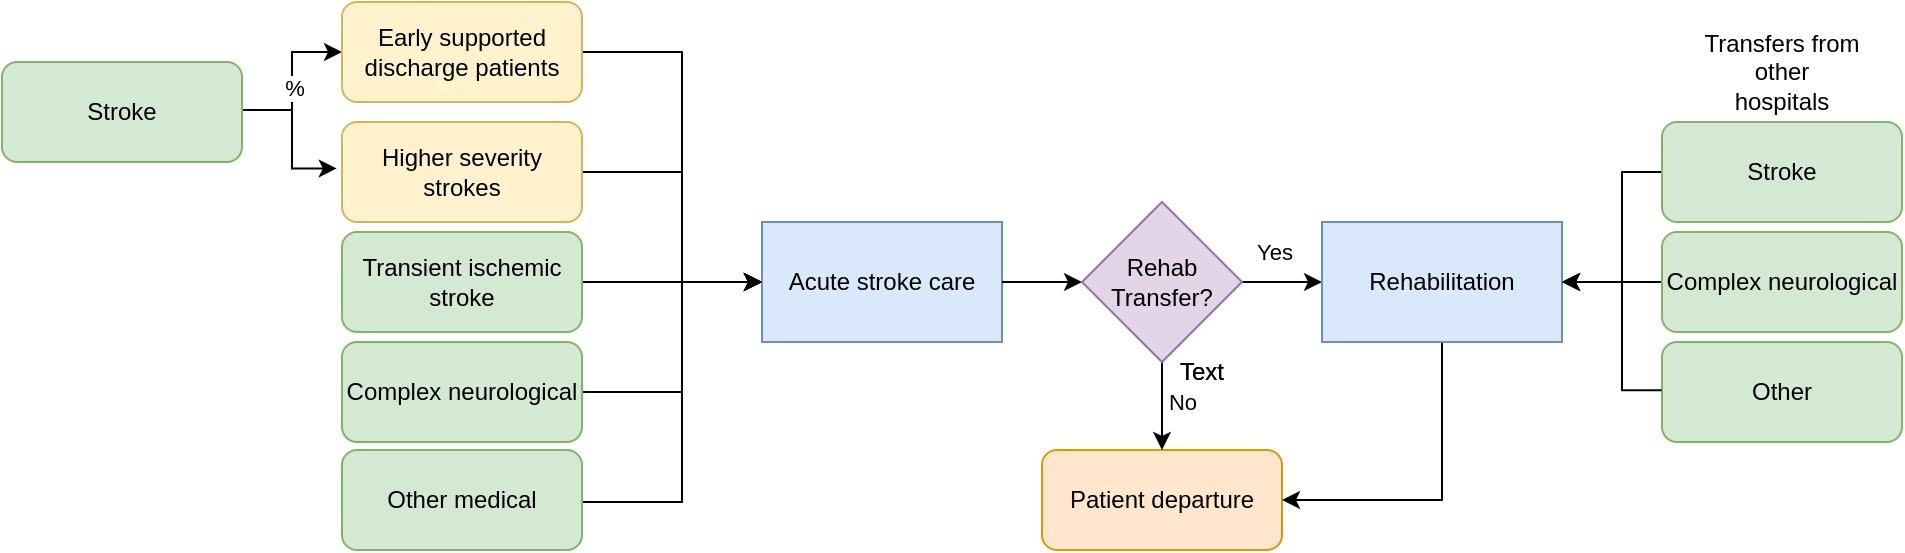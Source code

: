 <mxfile version="24.6.3" type="device">
  <diagram name="Page-1" id="Njw87FlMFdm7iUNFClxv">
    <mxGraphModel dx="2903" dy="988" grid="1" gridSize="10" guides="1" tooltips="1" connect="1" arrows="1" fold="1" page="1" pageScale="1" pageWidth="1169" pageHeight="827" math="0" shadow="0">
      <root>
        <mxCell id="0" />
        <mxCell id="1" parent="0" />
        <mxCell id="hQQiR-GDtQhvJwQciWjE-50" style="edgeStyle=orthogonalEdgeStyle;rounded=0;orthogonalLoop=1;jettySize=auto;html=1;exitX=1;exitY=0.479;exitDx=0;exitDy=0;exitPerimeter=0;" edge="1" parent="1" source="hQQiR-GDtQhvJwQciWjE-2" target="hQQiR-GDtQhvJwQciWjE-47">
          <mxGeometry relative="1" as="geometry">
            <mxPoint x="-1000" y="250" as="sourcePoint" />
          </mxGeometry>
        </mxCell>
        <mxCell id="hQQiR-GDtQhvJwQciWjE-59" value="%" style="edgeLabel;html=1;align=center;verticalAlign=middle;resizable=0;points=[];" vertex="1" connectable="0" parent="hQQiR-GDtQhvJwQciWjE-50">
          <mxGeometry x="-0.093" y="-1" relative="1" as="geometry">
            <mxPoint as="offset" />
          </mxGeometry>
        </mxCell>
        <mxCell id="hQQiR-GDtQhvJwQciWjE-2" value="Stroke" style="rounded=1;whiteSpace=wrap;html=1;fillColor=#d5e8d4;strokeColor=#82b366;" vertex="1" parent="1">
          <mxGeometry x="-1110" y="170" width="120" height="50" as="geometry" />
        </mxCell>
        <mxCell id="hQQiR-GDtQhvJwQciWjE-3" style="edgeStyle=orthogonalEdgeStyle;rounded=0;orthogonalLoop=1;jettySize=auto;html=1;exitX=1;exitY=0.5;exitDx=0;exitDy=0;entryX=0;entryY=0.5;entryDx=0;entryDy=0;" edge="1" parent="1" source="hQQiR-GDtQhvJwQciWjE-4" target="hQQiR-GDtQhvJwQciWjE-13">
          <mxGeometry relative="1" as="geometry">
            <mxPoint x="-720" y="315" as="targetPoint" />
            <Array as="points">
              <mxPoint x="-820" y="280" />
            </Array>
          </mxGeometry>
        </mxCell>
        <mxCell id="hQQiR-GDtQhvJwQciWjE-4" value="Transient ischemic stroke" style="rounded=1;whiteSpace=wrap;html=1;fillColor=#d5e8d4;strokeColor=#82b366;" vertex="1" parent="1">
          <mxGeometry x="-940" y="255" width="120" height="50" as="geometry" />
        </mxCell>
        <mxCell id="hQQiR-GDtQhvJwQciWjE-5" style="edgeStyle=orthogonalEdgeStyle;rounded=0;orthogonalLoop=1;jettySize=auto;html=1;exitX=1;exitY=0.5;exitDx=0;exitDy=0;entryX=0;entryY=0.5;entryDx=0;entryDy=0;" edge="1" parent="1" source="hQQiR-GDtQhvJwQciWjE-6" target="hQQiR-GDtQhvJwQciWjE-13">
          <mxGeometry relative="1" as="geometry">
            <mxPoint x="-720" y="315" as="targetPoint" />
            <Array as="points">
              <mxPoint x="-770" y="335" />
              <mxPoint x="-770" y="280" />
            </Array>
          </mxGeometry>
        </mxCell>
        <mxCell id="hQQiR-GDtQhvJwQciWjE-6" value="Complex neurological" style="rounded=1;whiteSpace=wrap;html=1;fillColor=#d5e8d4;strokeColor=#82b366;" vertex="1" parent="1">
          <mxGeometry x="-940" y="310" width="120" height="50" as="geometry" />
        </mxCell>
        <mxCell id="hQQiR-GDtQhvJwQciWjE-7" style="edgeStyle=orthogonalEdgeStyle;rounded=0;orthogonalLoop=1;jettySize=auto;html=1;exitX=1;exitY=0.5;exitDx=0;exitDy=0;entryX=0;entryY=0.5;entryDx=0;entryDy=0;" edge="1" parent="1" source="hQQiR-GDtQhvJwQciWjE-8" target="hQQiR-GDtQhvJwQciWjE-13">
          <mxGeometry relative="1" as="geometry">
            <mxPoint x="-720" y="315" as="targetPoint" />
            <Array as="points">
              <mxPoint x="-820" y="390" />
              <mxPoint x="-770" y="390" />
              <mxPoint x="-770" y="280" />
            </Array>
          </mxGeometry>
        </mxCell>
        <mxCell id="hQQiR-GDtQhvJwQciWjE-8" value="Other medical" style="rounded=1;whiteSpace=wrap;html=1;fillColor=#d5e8d4;strokeColor=#82b366;" vertex="1" parent="1">
          <mxGeometry x="-940" y="364" width="120" height="50" as="geometry" />
        </mxCell>
        <mxCell id="hQQiR-GDtQhvJwQciWjE-13" value="Acute stroke care" style="rounded=0;whiteSpace=wrap;html=1;fillColor=#dae8fc;strokeColor=#6c8ebf;" vertex="1" parent="1">
          <mxGeometry x="-730" y="250" width="120" height="60" as="geometry" />
        </mxCell>
        <mxCell id="hQQiR-GDtQhvJwQciWjE-17" style="edgeStyle=orthogonalEdgeStyle;rounded=0;orthogonalLoop=1;jettySize=auto;html=1;exitX=1;exitY=0.5;exitDx=0;exitDy=0;entryX=0;entryY=0.5;entryDx=0;entryDy=0;" edge="1" parent="1" source="hQQiR-GDtQhvJwQciWjE-13" target="hQQiR-GDtQhvJwQciWjE-35">
          <mxGeometry relative="1" as="geometry">
            <mxPoint x="-580" y="410" as="targetPoint" />
          </mxGeometry>
        </mxCell>
        <mxCell id="hQQiR-GDtQhvJwQciWjE-18" value="&lt;div&gt;Patient departure&lt;br&gt;&lt;/div&gt;" style="rounded=1;whiteSpace=wrap;html=1;fillColor=#ffe6cc;strokeColor=#d79b00;" vertex="1" parent="1">
          <mxGeometry x="-590" y="364" width="120" height="50" as="geometry" />
        </mxCell>
        <mxCell id="hQQiR-GDtQhvJwQciWjE-33" style="edgeStyle=orthogonalEdgeStyle;rounded=0;orthogonalLoop=1;jettySize=auto;html=1;exitX=1;exitY=0.5;exitDx=0;exitDy=0;entryX=0;entryY=0.5;entryDx=0;entryDy=0;" edge="1" parent="1" source="hQQiR-GDtQhvJwQciWjE-35" target="hQQiR-GDtQhvJwQciWjE-38">
          <mxGeometry relative="1" as="geometry">
            <mxPoint x="-460" y="505.13" as="targetPoint" />
          </mxGeometry>
        </mxCell>
        <mxCell id="hQQiR-GDtQhvJwQciWjE-34" value="Yes" style="edgeLabel;html=1;align=center;verticalAlign=middle;resizable=0;points=[];" vertex="1" connectable="0" parent="hQQiR-GDtQhvJwQciWjE-33">
          <mxGeometry x="-0.232" y="1" relative="1" as="geometry">
            <mxPoint y="-14" as="offset" />
          </mxGeometry>
        </mxCell>
        <mxCell id="hQQiR-GDtQhvJwQciWjE-52" style="edgeStyle=orthogonalEdgeStyle;rounded=0;orthogonalLoop=1;jettySize=auto;html=1;exitX=0.5;exitY=1;exitDx=0;exitDy=0;entryX=0.5;entryY=0;entryDx=0;entryDy=0;" edge="1" parent="1" source="hQQiR-GDtQhvJwQciWjE-35" target="hQQiR-GDtQhvJwQciWjE-18">
          <mxGeometry relative="1" as="geometry" />
        </mxCell>
        <mxCell id="hQQiR-GDtQhvJwQciWjE-58" value="No" style="edgeLabel;html=1;align=center;verticalAlign=middle;resizable=0;points=[];" vertex="1" connectable="0" parent="hQQiR-GDtQhvJwQciWjE-52">
          <mxGeometry x="-0.121" y="1" relative="1" as="geometry">
            <mxPoint x="9" as="offset" />
          </mxGeometry>
        </mxCell>
        <mxCell id="hQQiR-GDtQhvJwQciWjE-35" value="&lt;div&gt;Rehab&lt;br&gt;&lt;/div&gt;&lt;div&gt;Transfer?&lt;/div&gt;" style="rhombus;whiteSpace=wrap;html=1;fillColor=#e1d5e7;strokeColor=#9673a6;" vertex="1" parent="1">
          <mxGeometry x="-570" y="240" width="80" height="80" as="geometry" />
        </mxCell>
        <mxCell id="hQQiR-GDtQhvJwQciWjE-57" style="edgeStyle=orthogonalEdgeStyle;rounded=0;orthogonalLoop=1;jettySize=auto;html=1;exitX=0.5;exitY=1;exitDx=0;exitDy=0;entryX=1;entryY=0.5;entryDx=0;entryDy=0;" edge="1" parent="1" source="hQQiR-GDtQhvJwQciWjE-38" target="hQQiR-GDtQhvJwQciWjE-18">
          <mxGeometry relative="1" as="geometry" />
        </mxCell>
        <mxCell id="hQQiR-GDtQhvJwQciWjE-38" value="Rehabilitation" style="rounded=0;whiteSpace=wrap;html=1;fillColor=#dae8fc;strokeColor=#6c8ebf;" vertex="1" parent="1">
          <mxGeometry x="-450" y="250" width="120" height="60" as="geometry" />
        </mxCell>
        <mxCell id="hQQiR-GDtQhvJwQciWjE-53" style="edgeStyle=orthogonalEdgeStyle;rounded=0;orthogonalLoop=1;jettySize=auto;html=1;exitX=0;exitY=0.5;exitDx=0;exitDy=0;" edge="1" parent="1" source="hQQiR-GDtQhvJwQciWjE-43">
          <mxGeometry relative="1" as="geometry">
            <mxPoint x="-330" y="280" as="targetPoint" />
            <Array as="points">
              <mxPoint x="-280" y="225" />
              <mxPoint x="-300" y="225" />
              <mxPoint x="-300" y="280" />
            </Array>
          </mxGeometry>
        </mxCell>
        <mxCell id="hQQiR-GDtQhvJwQciWjE-43" value="Stroke" style="rounded=1;whiteSpace=wrap;html=1;fillColor=#d5e8d4;strokeColor=#82b366;" vertex="1" parent="1">
          <mxGeometry x="-280" y="200" width="120" height="50" as="geometry" />
        </mxCell>
        <mxCell id="hQQiR-GDtQhvJwQciWjE-54" style="edgeStyle=orthogonalEdgeStyle;rounded=0;orthogonalLoop=1;jettySize=auto;html=1;" edge="1" parent="1" source="hQQiR-GDtQhvJwQciWjE-45">
          <mxGeometry relative="1" as="geometry">
            <mxPoint x="-330" y="280" as="targetPoint" />
          </mxGeometry>
        </mxCell>
        <mxCell id="hQQiR-GDtQhvJwQciWjE-45" value="Complex neurological" style="rounded=1;whiteSpace=wrap;html=1;fillColor=#d5e8d4;strokeColor=#82b366;" vertex="1" parent="1">
          <mxGeometry x="-280" y="255" width="120" height="50" as="geometry" />
        </mxCell>
        <mxCell id="hQQiR-GDtQhvJwQciWjE-46" value="Other" style="rounded=1;whiteSpace=wrap;html=1;fillColor=#d5e8d4;strokeColor=#82b366;" vertex="1" parent="1">
          <mxGeometry x="-280" y="310" width="120" height="50" as="geometry" />
        </mxCell>
        <mxCell id="hQQiR-GDtQhvJwQciWjE-63" value="" style="edgeStyle=orthogonalEdgeStyle;rounded=0;orthogonalLoop=1;jettySize=auto;html=1;entryX=0;entryY=0.5;entryDx=0;entryDy=0;" edge="1" parent="1" source="hQQiR-GDtQhvJwQciWjE-47" target="hQQiR-GDtQhvJwQciWjE-13">
          <mxGeometry relative="1" as="geometry">
            <mxPoint x="-740.0" y="165.0" as="targetPoint" />
            <Array as="points">
              <mxPoint x="-770" y="165" />
              <mxPoint x="-770" y="280" />
            </Array>
          </mxGeometry>
        </mxCell>
        <mxCell id="hQQiR-GDtQhvJwQciWjE-47" value="Early supported discharge patients" style="rounded=1;whiteSpace=wrap;html=1;fillColor=#fff2cc;strokeColor=#d6b656;" vertex="1" parent="1">
          <mxGeometry x="-940" y="140" width="120" height="50" as="geometry" />
        </mxCell>
        <mxCell id="hQQiR-GDtQhvJwQciWjE-65" style="edgeStyle=orthogonalEdgeStyle;rounded=0;orthogonalLoop=1;jettySize=auto;html=1;exitX=1;exitY=0.5;exitDx=0;exitDy=0;entryX=0;entryY=0.5;entryDx=0;entryDy=0;" edge="1" parent="1" source="hQQiR-GDtQhvJwQciWjE-48" target="hQQiR-GDtQhvJwQciWjE-13">
          <mxGeometry relative="1" as="geometry">
            <Array as="points">
              <mxPoint x="-770" y="225" />
              <mxPoint x="-770" y="280" />
            </Array>
          </mxGeometry>
        </mxCell>
        <mxCell id="hQQiR-GDtQhvJwQciWjE-48" value="Higher severity strokes" style="rounded=1;whiteSpace=wrap;html=1;fillColor=#fff2cc;strokeColor=#d6b656;" vertex="1" parent="1">
          <mxGeometry x="-940" y="200" width="120" height="50" as="geometry" />
        </mxCell>
        <mxCell id="hQQiR-GDtQhvJwQciWjE-51" style="edgeStyle=orthogonalEdgeStyle;rounded=0;orthogonalLoop=1;jettySize=auto;html=1;exitX=1.006;exitY=0.48;exitDx=0;exitDy=0;entryX=-0.022;entryY=0.464;entryDx=0;entryDy=0;entryPerimeter=0;exitPerimeter=0;" edge="1" parent="1" source="hQQiR-GDtQhvJwQciWjE-2" target="hQQiR-GDtQhvJwQciWjE-48">
          <mxGeometry relative="1" as="geometry" />
        </mxCell>
        <mxCell id="hQQiR-GDtQhvJwQciWjE-56" style="edgeStyle=orthogonalEdgeStyle;rounded=0;orthogonalLoop=1;jettySize=auto;html=1;exitX=-0.002;exitY=0.482;exitDx=0;exitDy=0;entryX=0.986;entryY=0.5;entryDx=0;entryDy=0;entryPerimeter=0;exitPerimeter=0;" edge="1" parent="1" source="hQQiR-GDtQhvJwQciWjE-46">
          <mxGeometry relative="1" as="geometry">
            <mxPoint x="-278.32" y="335.0" as="sourcePoint" />
            <mxPoint x="-330.0" y="280.0" as="targetPoint" />
            <Array as="points">
              <mxPoint x="-300" y="334" />
              <mxPoint x="-300" y="280" />
            </Array>
          </mxGeometry>
        </mxCell>
        <mxCell id="hQQiR-GDtQhvJwQciWjE-68" value="Text" style="text;html=1;align=center;verticalAlign=middle;whiteSpace=wrap;rounded=0;" vertex="1" parent="1">
          <mxGeometry x="-540" y="310" width="60" height="30" as="geometry" />
        </mxCell>
        <mxCell id="hQQiR-GDtQhvJwQciWjE-69" value="Transfers from other hospitals" style="text;html=1;align=center;verticalAlign=middle;whiteSpace=wrap;rounded=0;" vertex="1" parent="1">
          <mxGeometry x="-260" y="160" width="80" height="30" as="geometry" />
        </mxCell>
        <mxCell id="hQQiR-GDtQhvJwQciWjE-70" value="Text" style="text;html=1;align=center;verticalAlign=middle;whiteSpace=wrap;rounded=0;" vertex="1" parent="1">
          <mxGeometry x="-540" y="310" width="60" height="30" as="geometry" />
        </mxCell>
      </root>
    </mxGraphModel>
  </diagram>
</mxfile>
